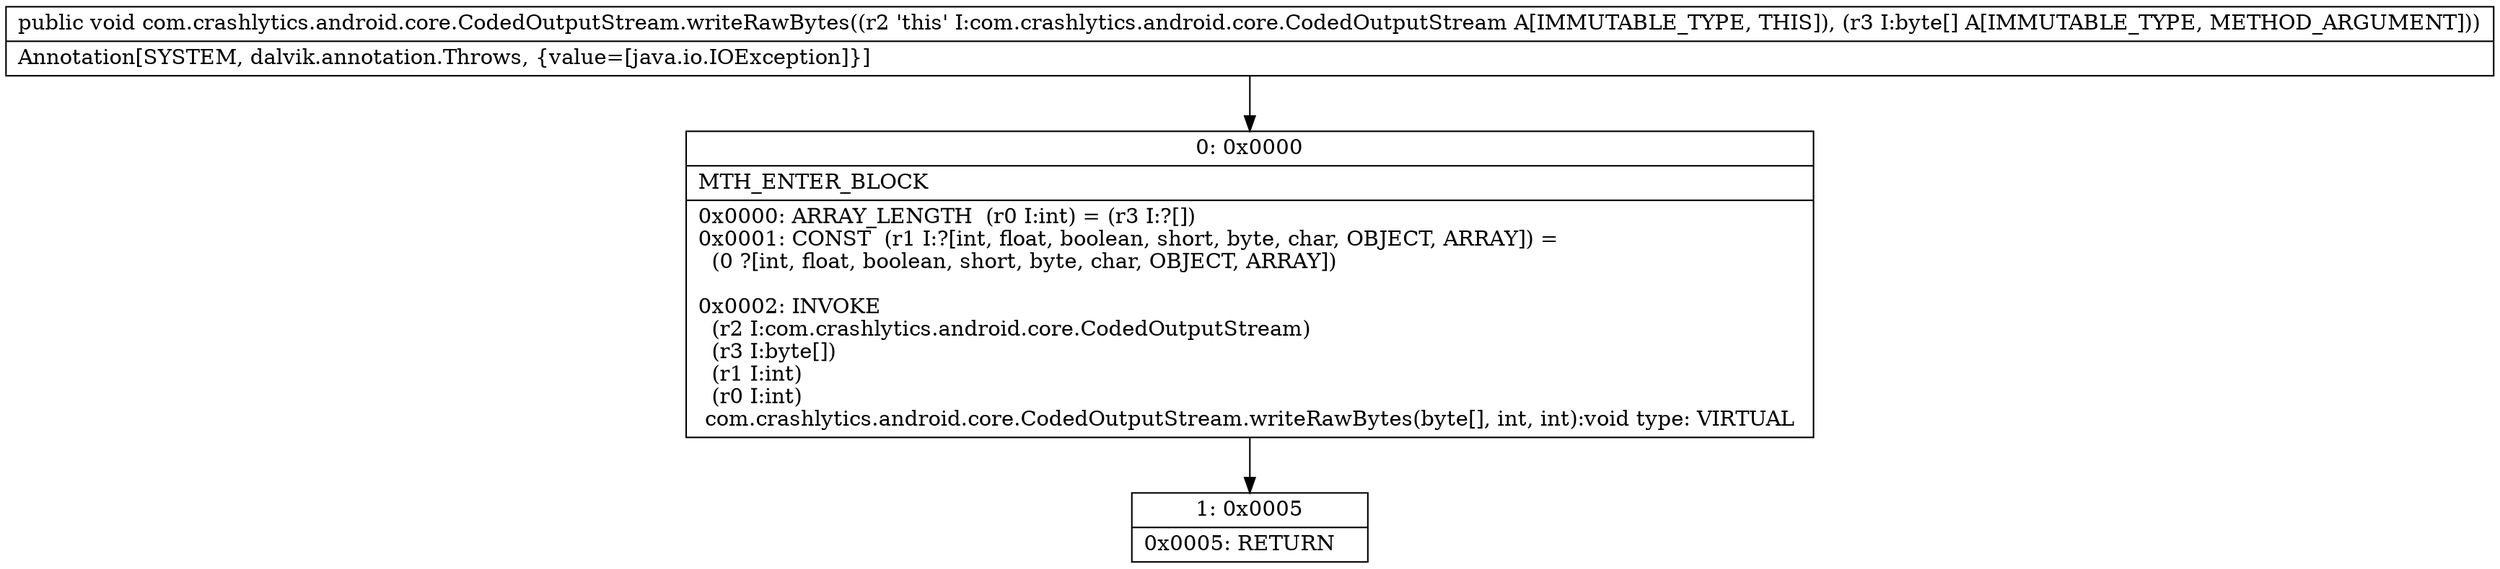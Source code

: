 digraph "CFG forcom.crashlytics.android.core.CodedOutputStream.writeRawBytes([B)V" {
Node_0 [shape=record,label="{0\:\ 0x0000|MTH_ENTER_BLOCK\l|0x0000: ARRAY_LENGTH  (r0 I:int) = (r3 I:?[]) \l0x0001: CONST  (r1 I:?[int, float, boolean, short, byte, char, OBJECT, ARRAY]) = \l  (0 ?[int, float, boolean, short, byte, char, OBJECT, ARRAY])\l \l0x0002: INVOKE  \l  (r2 I:com.crashlytics.android.core.CodedOutputStream)\l  (r3 I:byte[])\l  (r1 I:int)\l  (r0 I:int)\l com.crashlytics.android.core.CodedOutputStream.writeRawBytes(byte[], int, int):void type: VIRTUAL \l}"];
Node_1 [shape=record,label="{1\:\ 0x0005|0x0005: RETURN   \l}"];
MethodNode[shape=record,label="{public void com.crashlytics.android.core.CodedOutputStream.writeRawBytes((r2 'this' I:com.crashlytics.android.core.CodedOutputStream A[IMMUTABLE_TYPE, THIS]), (r3 I:byte[] A[IMMUTABLE_TYPE, METHOD_ARGUMENT]))  | Annotation[SYSTEM, dalvik.annotation.Throws, \{value=[java.io.IOException]\}]\l}"];
MethodNode -> Node_0;
Node_0 -> Node_1;
}

